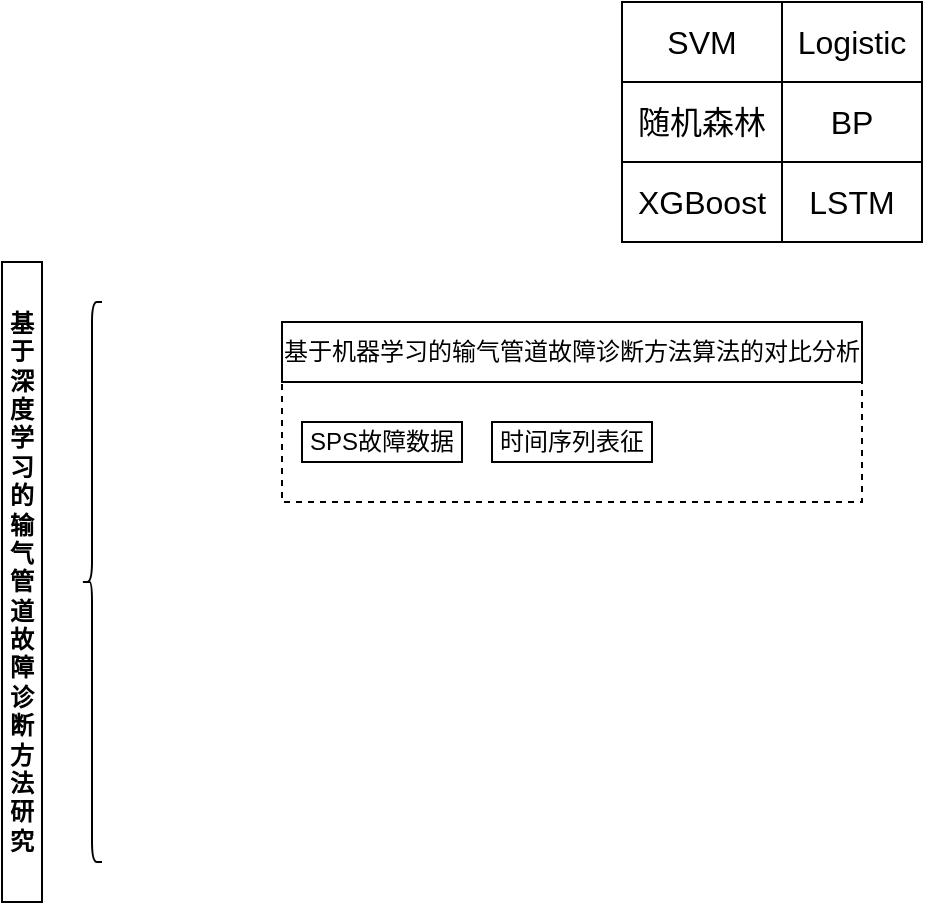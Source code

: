 <mxfile version="22.1.0" type="github">
  <diagram name="第 1 页" id="XyX36WrTh7v85zcgEN8Q">
    <mxGraphModel dx="875" dy="1678" grid="1" gridSize="10" guides="1" tooltips="1" connect="1" arrows="1" fold="1" page="1" pageScale="1" pageWidth="827" pageHeight="1169" math="0" shadow="0">
      <root>
        <mxCell id="0" />
        <mxCell id="1" parent="0" />
        <mxCell id="guMu553MtNjj-Jn2hArz-1" value="&lt;p align=&quot;center&quot; class=&quot;MsoNormal&quot;&gt;&lt;b&gt;基于深度学习的输气管道故障诊断方法研&lt;/b&gt;&lt;b style=&quot;background-color: initial;&quot;&gt;究&lt;/b&gt;&lt;/p&gt;" style="rounded=0;whiteSpace=wrap;html=1;" vertex="1" parent="1">
          <mxGeometry x="130" y="-1020" width="20" height="320" as="geometry" />
        </mxCell>
        <mxCell id="guMu553MtNjj-Jn2hArz-2" value="" style="shape=curlyBracket;whiteSpace=wrap;html=1;rounded=1;labelPosition=left;verticalLabelPosition=middle;align=right;verticalAlign=middle;" vertex="1" parent="1">
          <mxGeometry x="170" y="-1000" width="10" height="280" as="geometry" />
        </mxCell>
        <mxCell id="guMu553MtNjj-Jn2hArz-4" value="" style="rounded=0;whiteSpace=wrap;html=1;dashed=1;" vertex="1" parent="1">
          <mxGeometry x="270" y="-960" width="290" height="60" as="geometry" />
        </mxCell>
        <mxCell id="guMu553MtNjj-Jn2hArz-3" value="基于机器学习的输气管道故障诊断方法算法的对比分析" style="rounded=0;whiteSpace=wrap;html=1;" vertex="1" parent="1">
          <mxGeometry x="270" y="-990" width="290" height="30" as="geometry" />
        </mxCell>
        <mxCell id="guMu553MtNjj-Jn2hArz-5" value="SPS故障数据" style="rounded=0;whiteSpace=wrap;html=1;" vertex="1" parent="1">
          <mxGeometry x="280" y="-940" width="80" height="20" as="geometry" />
        </mxCell>
        <mxCell id="guMu553MtNjj-Jn2hArz-6" value="时间序列表征" style="rounded=0;whiteSpace=wrap;html=1;" vertex="1" parent="1">
          <mxGeometry x="375" y="-940" width="80" height="20" as="geometry" />
        </mxCell>
        <mxCell id="guMu553MtNjj-Jn2hArz-8" value="" style="shape=table;startSize=0;container=1;collapsible=0;childLayout=tableLayout;fontSize=16;" vertex="1" parent="1">
          <mxGeometry x="440" y="-1150" width="150" height="120" as="geometry" />
        </mxCell>
        <mxCell id="guMu553MtNjj-Jn2hArz-9" value="" style="shape=tableRow;horizontal=0;startSize=0;swimlaneHead=0;swimlaneBody=0;strokeColor=inherit;top=0;left=0;bottom=0;right=0;collapsible=0;dropTarget=0;fillColor=none;points=[[0,0.5],[1,0.5]];portConstraint=eastwest;fontSize=16;" vertex="1" parent="guMu553MtNjj-Jn2hArz-8">
          <mxGeometry width="150" height="40" as="geometry" />
        </mxCell>
        <mxCell id="guMu553MtNjj-Jn2hArz-10" value="&lt;div&gt;SVM&lt;/div&gt;" style="shape=partialRectangle;html=1;whiteSpace=wrap;connectable=0;strokeColor=inherit;overflow=hidden;fillColor=none;top=0;left=0;bottom=0;right=0;pointerEvents=1;fontSize=16;" vertex="1" parent="guMu553MtNjj-Jn2hArz-9">
          <mxGeometry width="80" height="40" as="geometry">
            <mxRectangle width="80" height="40" as="alternateBounds" />
          </mxGeometry>
        </mxCell>
        <mxCell id="guMu553MtNjj-Jn2hArz-11" value="Logistic" style="shape=partialRectangle;html=1;whiteSpace=wrap;connectable=0;strokeColor=inherit;overflow=hidden;fillColor=none;top=0;left=0;bottom=0;right=0;pointerEvents=1;fontSize=16;" vertex="1" parent="guMu553MtNjj-Jn2hArz-9">
          <mxGeometry x="80" width="70" height="40" as="geometry">
            <mxRectangle width="70" height="40" as="alternateBounds" />
          </mxGeometry>
        </mxCell>
        <mxCell id="guMu553MtNjj-Jn2hArz-13" value="" style="shape=tableRow;horizontal=0;startSize=0;swimlaneHead=0;swimlaneBody=0;strokeColor=inherit;top=0;left=0;bottom=0;right=0;collapsible=0;dropTarget=0;fillColor=none;points=[[0,0.5],[1,0.5]];portConstraint=eastwest;fontSize=16;" vertex="1" parent="guMu553MtNjj-Jn2hArz-8">
          <mxGeometry y="40" width="150" height="40" as="geometry" />
        </mxCell>
        <mxCell id="guMu553MtNjj-Jn2hArz-14" value="随机森林" style="shape=partialRectangle;html=1;whiteSpace=wrap;connectable=0;strokeColor=inherit;overflow=hidden;fillColor=none;top=0;left=0;bottom=0;right=0;pointerEvents=1;fontSize=16;" vertex="1" parent="guMu553MtNjj-Jn2hArz-13">
          <mxGeometry width="80" height="40" as="geometry">
            <mxRectangle width="80" height="40" as="alternateBounds" />
          </mxGeometry>
        </mxCell>
        <mxCell id="guMu553MtNjj-Jn2hArz-15" value="BP" style="shape=partialRectangle;html=1;whiteSpace=wrap;connectable=0;strokeColor=inherit;overflow=hidden;fillColor=none;top=0;left=0;bottom=0;right=0;pointerEvents=1;fontSize=16;" vertex="1" parent="guMu553MtNjj-Jn2hArz-13">
          <mxGeometry x="80" width="70" height="40" as="geometry">
            <mxRectangle width="70" height="40" as="alternateBounds" />
          </mxGeometry>
        </mxCell>
        <mxCell id="guMu553MtNjj-Jn2hArz-17" value="" style="shape=tableRow;horizontal=0;startSize=0;swimlaneHead=0;swimlaneBody=0;strokeColor=inherit;top=0;left=0;bottom=0;right=0;collapsible=0;dropTarget=0;fillColor=none;points=[[0,0.5],[1,0.5]];portConstraint=eastwest;fontSize=16;" vertex="1" parent="guMu553MtNjj-Jn2hArz-8">
          <mxGeometry y="80" width="150" height="40" as="geometry" />
        </mxCell>
        <mxCell id="guMu553MtNjj-Jn2hArz-18" value="XGBoost" style="shape=partialRectangle;html=1;whiteSpace=wrap;connectable=0;strokeColor=inherit;overflow=hidden;fillColor=none;top=0;left=0;bottom=0;right=0;pointerEvents=1;fontSize=16;" vertex="1" parent="guMu553MtNjj-Jn2hArz-17">
          <mxGeometry width="80" height="40" as="geometry">
            <mxRectangle width="80" height="40" as="alternateBounds" />
          </mxGeometry>
        </mxCell>
        <mxCell id="guMu553MtNjj-Jn2hArz-19" value="LSTM" style="shape=partialRectangle;html=1;whiteSpace=wrap;connectable=0;strokeColor=inherit;overflow=hidden;fillColor=none;top=0;left=0;bottom=0;right=0;pointerEvents=1;fontSize=16;" vertex="1" parent="guMu553MtNjj-Jn2hArz-17">
          <mxGeometry x="80" width="70" height="40" as="geometry">
            <mxRectangle width="70" height="40" as="alternateBounds" />
          </mxGeometry>
        </mxCell>
      </root>
    </mxGraphModel>
  </diagram>
</mxfile>
